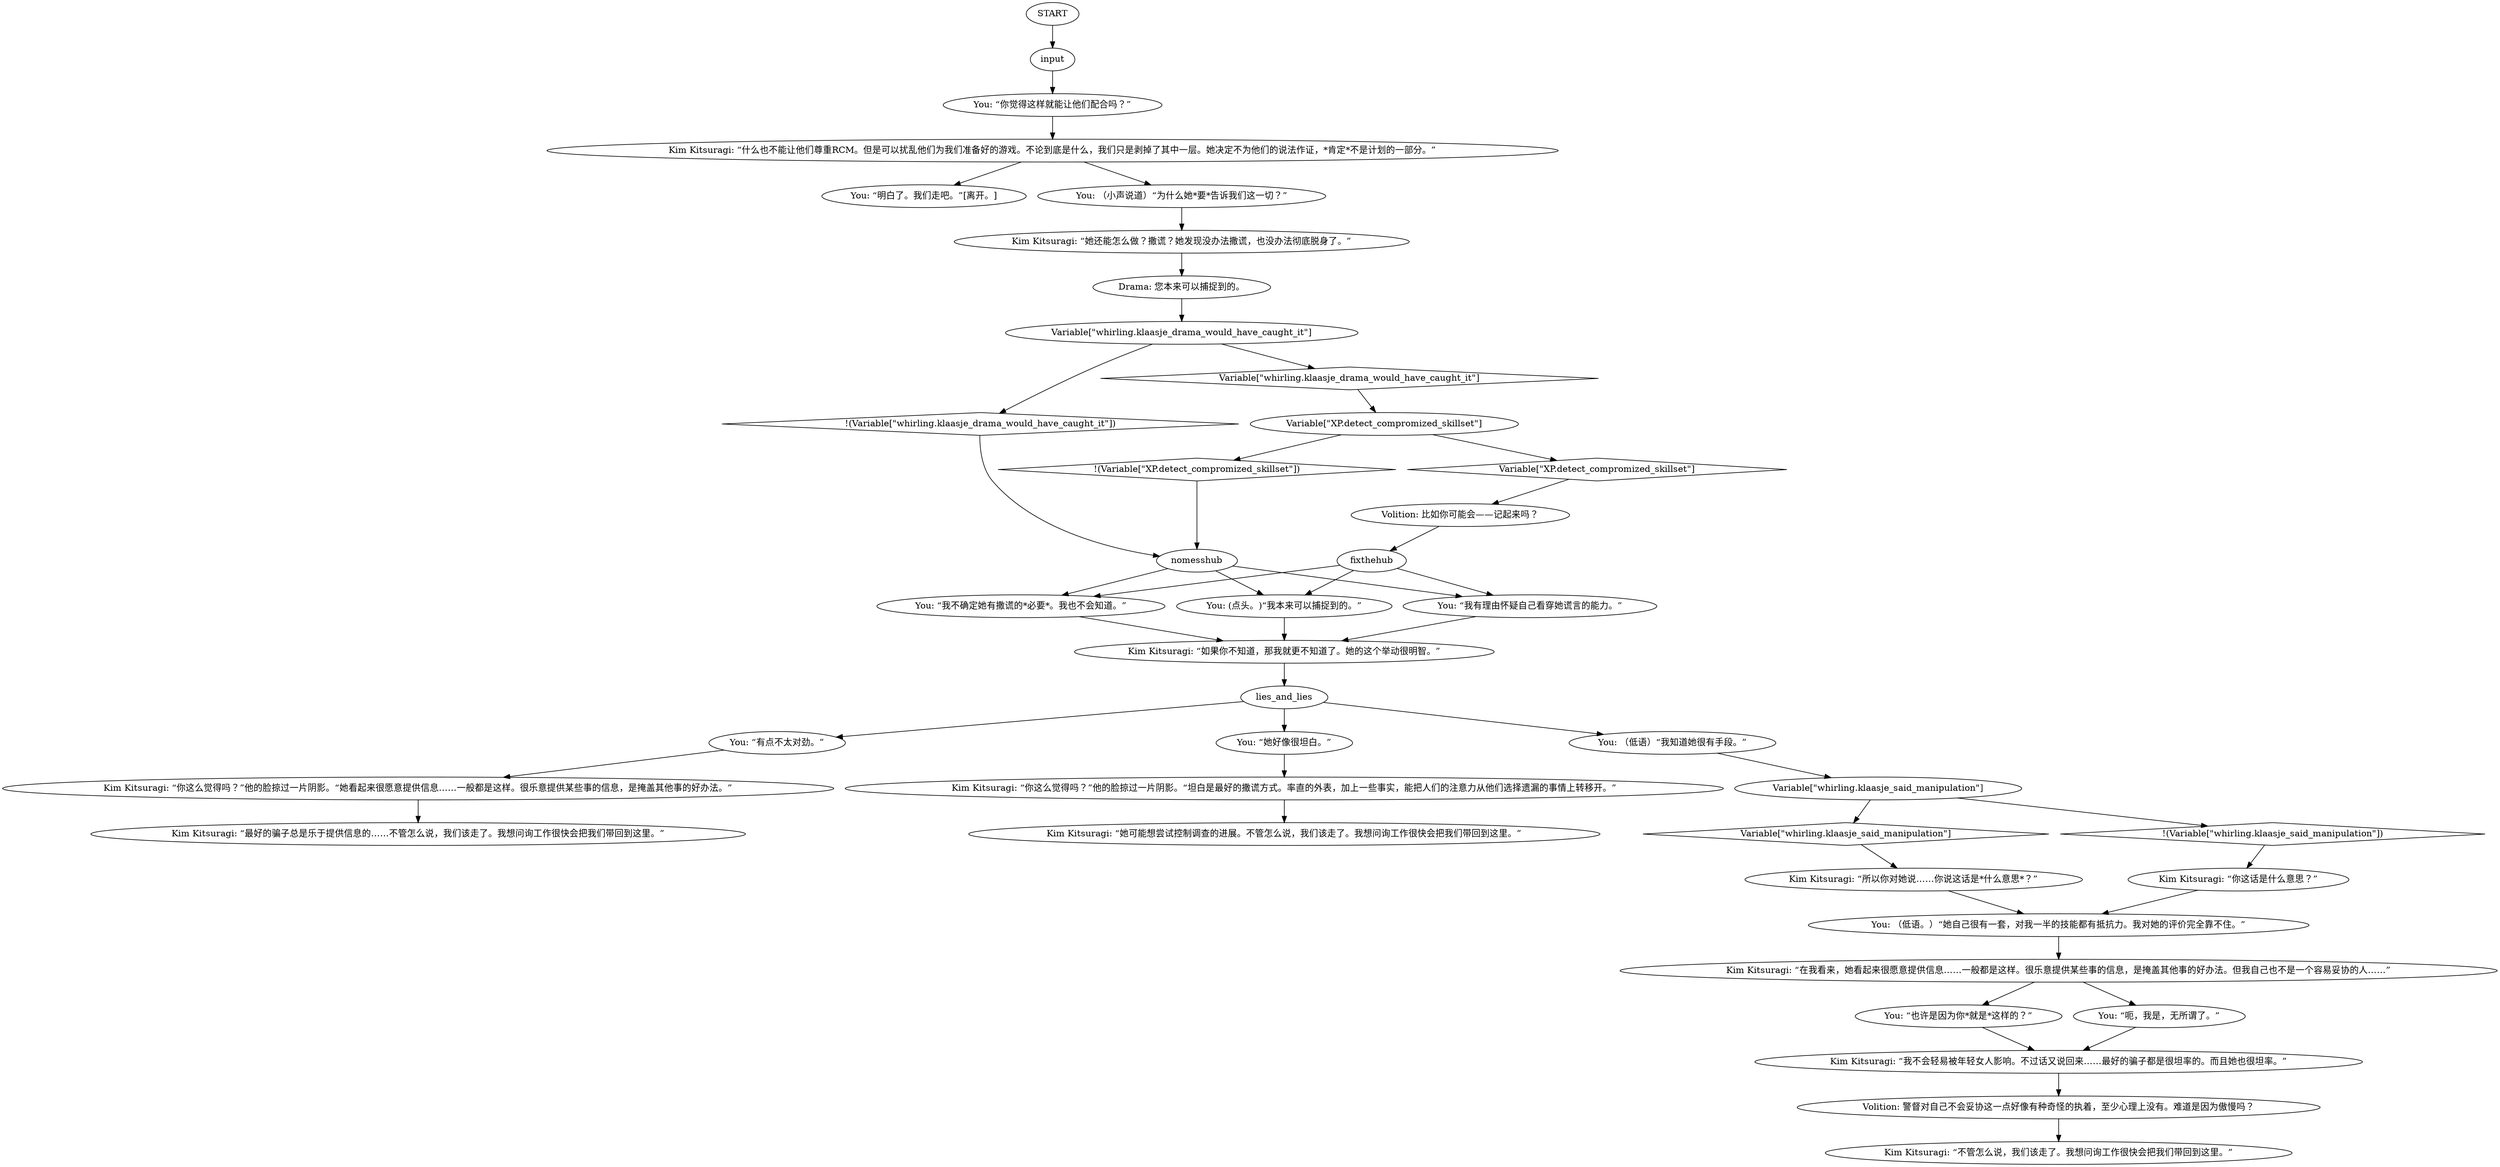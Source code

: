 # KIM SWITCH / DISCUSSING KLAASJE DOWNSTAIRS
# this should blink ONLY DOWNSTAIRS and after Klaasje rape hub exit
# ==================================================
digraph G {
	  0 [label="START"];
	  1 [label="input"];
	  2 [label="You: “你觉得这样就能让他们配合吗？”"];
	  3 [label="Volition: 比如你可能会——记起来吗？"];
	  4 [label="Kim Kitsuragi: “你这么觉得吗？”他的脸掠过一片阴影。“她看起来很愿意提供信息……一般都是这样。很乐意提供某些事的信息，是掩盖其他事的好办法。”"];
	  5 [label="You: “我不确定她有撒谎的*必要*。我也不会知道。”"];
	  6 [label="Kim Kitsuragi: “你这么觉得吗？”他的脸掠过一片阴影。“坦白是最好的撒谎方式。率直的外表，加上一些事实，能把人们的注意力从他们选择遗漏的事情上转移开。”"];
	  7 [label="You: “也许是因为你*就是*这样的？”"];
	  8 [label="Kim Kitsuragi: “在我看来，她看起来很愿意提供信息……一般都是这样。很乐意提供某些事的信息，是掩盖其他事的好办法。但我自己也不是一个容易妥协的人……”"];
	  10 [label="Kim Kitsuragi: “不管怎么说，我们该走了。我想问询工作很快会把我们带回到这里。”"];
	  11 [label="You: “明白了。我们走吧。”[离开。]"];
	  12 [label="Drama: 您本来可以捕捉到的。"];
	  13 [label="You: (点头。)“我本来可以捕捉到的。”"];
	  14 [label="Kim Kitsuragi: “所以你对她说……你说这话是*什么意思*？”"];
	  15 [label="Kim Kitsuragi: “你这话是什么意思？”"];
	  16 [label="Variable[\"whirling.klaasje_drama_would_have_caught_it\"]"];
	  17 [label="Variable[\"whirling.klaasje_drama_would_have_caught_it\"]", shape=diamond];
	  18 [label="!(Variable[\"whirling.klaasje_drama_would_have_caught_it\"])", shape=diamond];
	  19 [label="Variable[\"XP.detect_compromized_skillset\"]"];
	  20 [label="Variable[\"XP.detect_compromized_skillset\"]", shape=diamond];
	  21 [label="!(Variable[\"XP.detect_compromized_skillset\"])", shape=diamond];
	  22 [label="You: “有点不太对劲。”"];
	  23 [label="You: “呃，我是，无所谓了。”"];
	  24 [label="You: “她好像很坦白。”"];
	  25 [label="Kim Kitsuragi: “她还能怎么做？撒谎？她发现没办法撒谎，也没办法彻底脱身了。”"];
	  26 [label="nomesshub"];
	  27 [label="Kim Kitsuragi: “最好的骗子总是乐于提供信息的……不管怎么说，我们该走了。我想问询工作很快会把我们带回到这里。”"];
	  28 [label="lies_and_lies"];
	  29 [label="Variable[\"whirling.klaasje_said_manipulation\"]"];
	  30 [label="Variable[\"whirling.klaasje_said_manipulation\"]", shape=diamond];
	  31 [label="!(Variable[\"whirling.klaasje_said_manipulation\"])", shape=diamond];
	  32 [label="fixthehub"];
	  33 [label="You: （低语。）“她自己很有一套，对我一半的技能都有抵抗力。我对她的评价完全靠不住。”"];
	  34 [label="Kim Kitsuragi: “我不会轻易被年轻女人影响。不过话又说回来……最好的骗子都是很坦率的。而且她也很坦率。”"];
	  35 [label="Kim Kitsuragi: “什么也不能让他们尊重RCM。但是可以扰乱他们为我们准备好的游戏。不论到底是什么，我们只是剥掉了其中一层。她决定不为他们的说法作证，*肯定*不是计划的一部分。”"];
	  36 [label="You: （小声说道）“为什么她*要*告诉我们这一切？”"];
	  37 [label="Kim Kitsuragi: “如果你不知道，那我就更不知道了。她的这个举动很明智。”"];
	  38 [label="You: （低语）“我知道她很有手段。”"];
	  39 [label="Kim Kitsuragi: “她可能想尝试控制调查的进展。不管怎么说，我们该走了。我想问询工作很快会把我们带回到这里。”"];
	  40 [label="You: “我有理由怀疑自己看穿她谎言的能力。”"];
	  41 [label="Volition: 警督对自己不会妥协这一点好像有种奇怪的执着，至少心理上没有。难道是因为傲慢吗？"];
	  0 -> 1
	  1 -> 2
	  2 -> 35
	  3 -> 32
	  4 -> 27
	  5 -> 37
	  6 -> 39
	  7 -> 34
	  8 -> 23
	  8 -> 7
	  12 -> 16
	  13 -> 37
	  14 -> 33
	  15 -> 33
	  16 -> 17
	  16 -> 18
	  17 -> 19
	  18 -> 26
	  19 -> 20
	  19 -> 21
	  20 -> 3
	  21 -> 26
	  22 -> 4
	  23 -> 34
	  24 -> 6
	  25 -> 12
	  26 -> 40
	  26 -> 5
	  26 -> 13
	  28 -> 24
	  28 -> 38
	  28 -> 22
	  29 -> 30
	  29 -> 31
	  30 -> 14
	  31 -> 15
	  32 -> 40
	  32 -> 5
	  32 -> 13
	  33 -> 8
	  34 -> 41
	  35 -> 11
	  35 -> 36
	  36 -> 25
	  37 -> 28
	  38 -> 29
	  40 -> 37
	  41 -> 10
}

